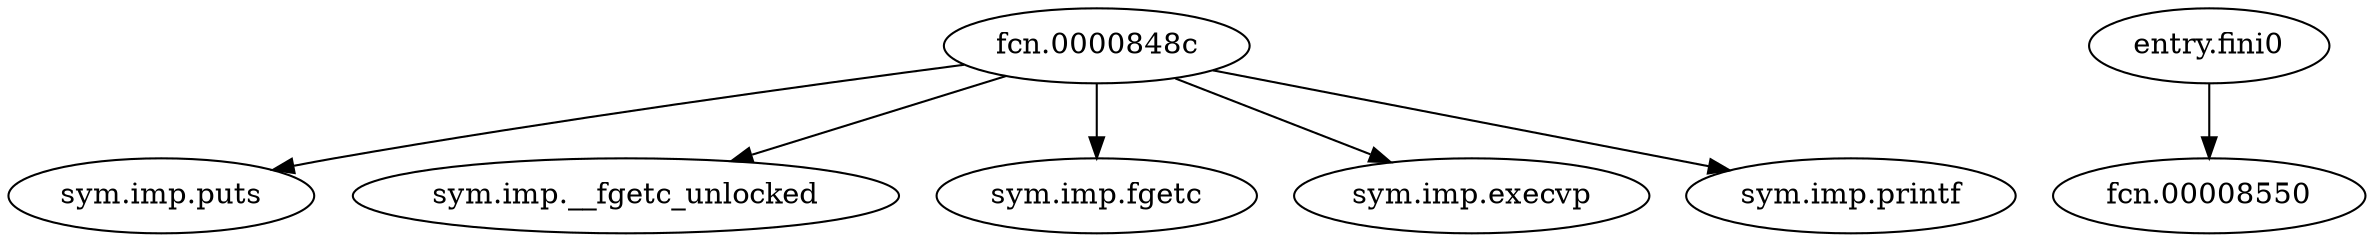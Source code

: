 digraph code {
  "0x0000848c" [label="fcn.0000848c"];
  "0x0000848c" -> "0x00008444";
  "0x00008444" [label="sym.imp.puts"];
  "0x0000848c" -> "0x00008450";
  "0x00008450" [label="sym.imp.__fgetc_unlocked"];
  "0x0000848c" -> "0x00008474";
  "0x00008474" [label="sym.imp.fgetc"];
  "0x0000848c" -> "0x00008480";
  "0x00008480" [label="sym.imp.execvp"];
  "0x0000848c" -> "0x00008438";
  "0x00008438" [label="sym.imp.printf"];
  "0x000085b8" [label="entry.fini0"];
  "0x000085b8" -> "0x00008550";
  "0x00008550" [label="fcn.00008550"];
}